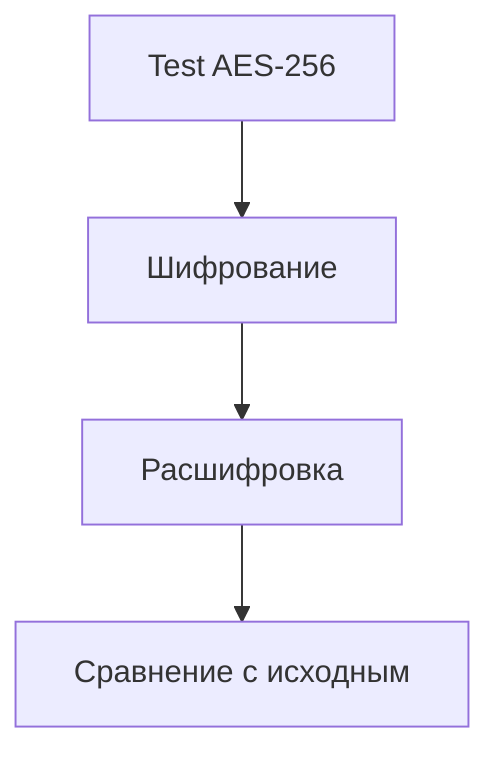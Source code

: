 %% Тестирование AES-256: шифрование, расшифровка, сравнение.
graph TD
    A[Test AES-256] --> B[Шифрование]
    B --> C[Расшифровка]
    C --> D[Сравнение с исходным]